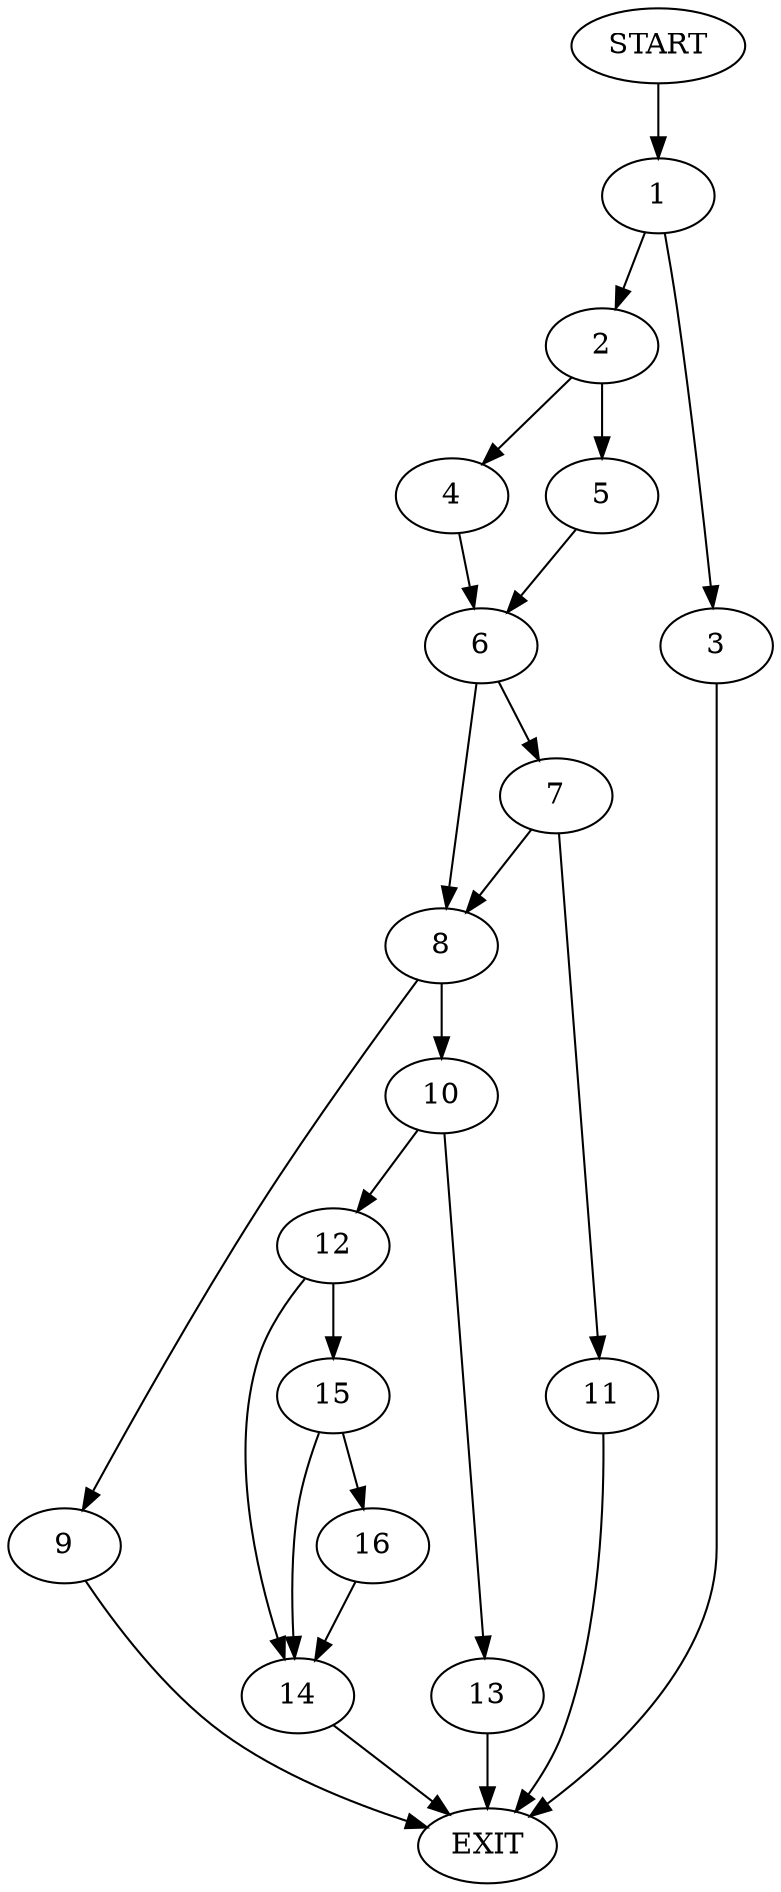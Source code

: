 digraph {
0 [label="START"]
17 [label="EXIT"]
0 -> 1
1 -> 2
1 -> 3
2 -> 4
2 -> 5
3 -> 17
4 -> 6
5 -> 6
6 -> 7
6 -> 8
8 -> 9
8 -> 10
7 -> 11
7 -> 8
11 -> 17
10 -> 12
10 -> 13
9 -> 17
13 -> 17
12 -> 14
12 -> 15
14 -> 17
15 -> 14
15 -> 16
16 -> 14
}
